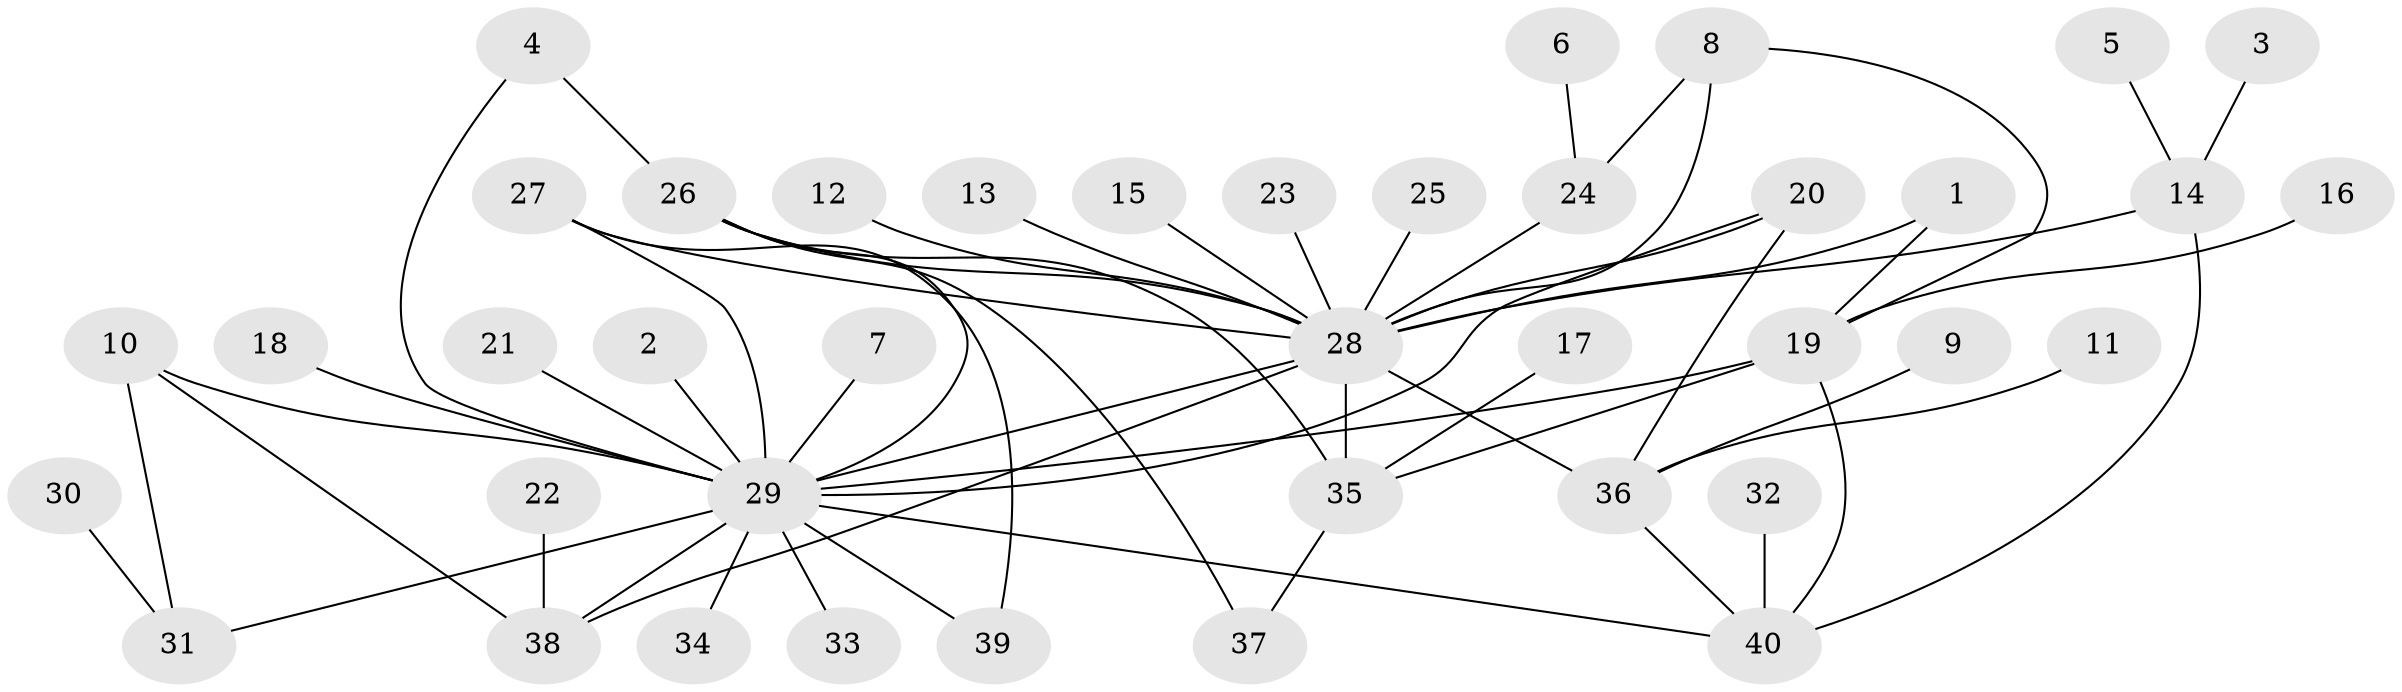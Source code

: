 // original degree distribution, {3: 0.25316455696202533, 20: 0.012658227848101266, 14: 0.012658227848101266, 4: 0.0379746835443038, 5: 0.0379746835443038, 2: 0.1518987341772152, 9: 0.02531645569620253, 1: 0.4430379746835443, 6: 0.02531645569620253}
// Generated by graph-tools (version 1.1) at 2025/49/03/09/25 03:49:52]
// undirected, 40 vertices, 57 edges
graph export_dot {
graph [start="1"]
  node [color=gray90,style=filled];
  1;
  2;
  3;
  4;
  5;
  6;
  7;
  8;
  9;
  10;
  11;
  12;
  13;
  14;
  15;
  16;
  17;
  18;
  19;
  20;
  21;
  22;
  23;
  24;
  25;
  26;
  27;
  28;
  29;
  30;
  31;
  32;
  33;
  34;
  35;
  36;
  37;
  38;
  39;
  40;
  1 -- 19 [weight=1.0];
  1 -- 28 [weight=1.0];
  2 -- 29 [weight=1.0];
  3 -- 14 [weight=1.0];
  4 -- 26 [weight=1.0];
  4 -- 29 [weight=1.0];
  5 -- 14 [weight=1.0];
  6 -- 24 [weight=1.0];
  7 -- 29 [weight=1.0];
  8 -- 19 [weight=1.0];
  8 -- 24 [weight=1.0];
  8 -- 28 [weight=1.0];
  9 -- 36 [weight=1.0];
  10 -- 29 [weight=1.0];
  10 -- 31 [weight=2.0];
  10 -- 38 [weight=1.0];
  11 -- 36 [weight=1.0];
  12 -- 28 [weight=1.0];
  13 -- 28 [weight=1.0];
  14 -- 28 [weight=1.0];
  14 -- 40 [weight=1.0];
  15 -- 28 [weight=1.0];
  16 -- 19 [weight=1.0];
  17 -- 35 [weight=1.0];
  18 -- 29 [weight=1.0];
  19 -- 29 [weight=1.0];
  19 -- 35 [weight=1.0];
  19 -- 40 [weight=1.0];
  20 -- 28 [weight=1.0];
  20 -- 29 [weight=1.0];
  20 -- 36 [weight=1.0];
  21 -- 29 [weight=1.0];
  22 -- 38 [weight=1.0];
  23 -- 28 [weight=1.0];
  24 -- 28 [weight=1.0];
  25 -- 28 [weight=1.0];
  26 -- 28 [weight=1.0];
  26 -- 29 [weight=1.0];
  26 -- 35 [weight=1.0];
  26 -- 37 [weight=1.0];
  27 -- 28 [weight=1.0];
  27 -- 29 [weight=1.0];
  27 -- 39 [weight=1.0];
  28 -- 29 [weight=2.0];
  28 -- 35 [weight=1.0];
  28 -- 36 [weight=2.0];
  28 -- 38 [weight=1.0];
  29 -- 31 [weight=2.0];
  29 -- 33 [weight=2.0];
  29 -- 34 [weight=1.0];
  29 -- 38 [weight=2.0];
  29 -- 39 [weight=1.0];
  29 -- 40 [weight=1.0];
  30 -- 31 [weight=1.0];
  32 -- 40 [weight=1.0];
  35 -- 37 [weight=1.0];
  36 -- 40 [weight=1.0];
}
